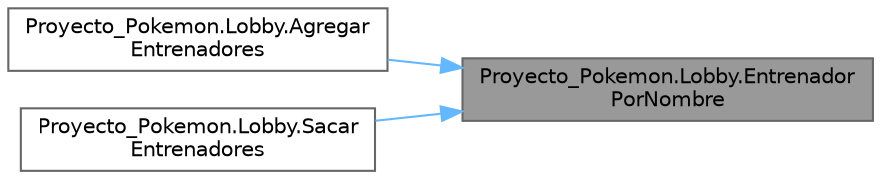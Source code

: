 digraph "Proyecto_Pokemon.Lobby.EntrenadorPorNombre"
{
 // INTERACTIVE_SVG=YES
 // LATEX_PDF_SIZE
  bgcolor="transparent";
  edge [fontname=Helvetica,fontsize=10,labelfontname=Helvetica,labelfontsize=10];
  node [fontname=Helvetica,fontsize=10,shape=box,height=0.2,width=0.4];
  rankdir="RL";
  Node1 [id="Node000001",label="Proyecto_Pokemon.Lobby.Entrenador\lPorNombre",height=0.2,width=0.4,color="gray40", fillcolor="grey60", style="filled", fontcolor="black",tooltip="Método para obtener un entrenador por su nombre como string, útil para fachada y futuras implementaci..."];
  Node1 -> Node2 [id="edge1_Node000001_Node000002",dir="back",color="steelblue1",style="solid",tooltip=" "];
  Node2 [id="Node000002",label="Proyecto_Pokemon.Lobby.Agregar\lEntrenadores",height=0.2,width=0.4,color="grey40", fillcolor="white", style="filled",URL="$classProyecto__Pokemon_1_1Lobby.html#a0943551a483d2da6379c0a786b6a6573",tooltip="Método para agregar un entrenador al lobby."];
  Node1 -> Node3 [id="edge2_Node000001_Node000003",dir="back",color="steelblue1",style="solid",tooltip=" "];
  Node3 [id="Node000003",label="Proyecto_Pokemon.Lobby.Sacar\lEntrenadores",height=0.2,width=0.4,color="grey40", fillcolor="white", style="filled",URL="$classProyecto__Pokemon_1_1Lobby.html#afed69126bd6f6d535bad75b7d81efe68",tooltip="Método para eliminar un entrenador del lobby, bool para indicar si se completó"];
}
